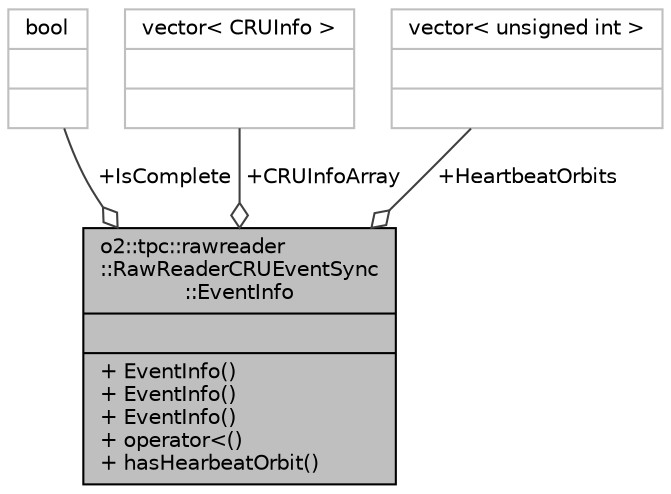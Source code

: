 digraph "o2::tpc::rawreader::RawReaderCRUEventSync::EventInfo"
{
 // INTERACTIVE_SVG=YES
  bgcolor="transparent";
  edge [fontname="Helvetica",fontsize="10",labelfontname="Helvetica",labelfontsize="10"];
  node [fontname="Helvetica",fontsize="10",shape=record];
  Node1 [label="{o2::tpc::rawreader\l::RawReaderCRUEventSync\l::EventInfo\n||+ EventInfo()\l+ EventInfo()\l+ EventInfo()\l+ operator\<()\l+ hasHearbeatOrbit()\l}",height=0.2,width=0.4,color="black", fillcolor="grey75", style="filled", fontcolor="black"];
  Node2 -> Node1 [color="grey25",fontsize="10",style="solid",label=" +IsComplete" ,arrowhead="odiamond",fontname="Helvetica"];
  Node2 [label="{bool\n||}",height=0.2,width=0.4,color="grey75"];
  Node3 -> Node1 [color="grey25",fontsize="10",style="solid",label=" +CRUInfoArray" ,arrowhead="odiamond",fontname="Helvetica"];
  Node3 [label="{vector\< CRUInfo \>\n||}",height=0.2,width=0.4,color="grey75"];
  Node4 -> Node1 [color="grey25",fontsize="10",style="solid",label=" +HeartbeatOrbits" ,arrowhead="odiamond",fontname="Helvetica"];
  Node4 [label="{vector\< unsigned int \>\n||}",height=0.2,width=0.4,color="grey75"];
}
